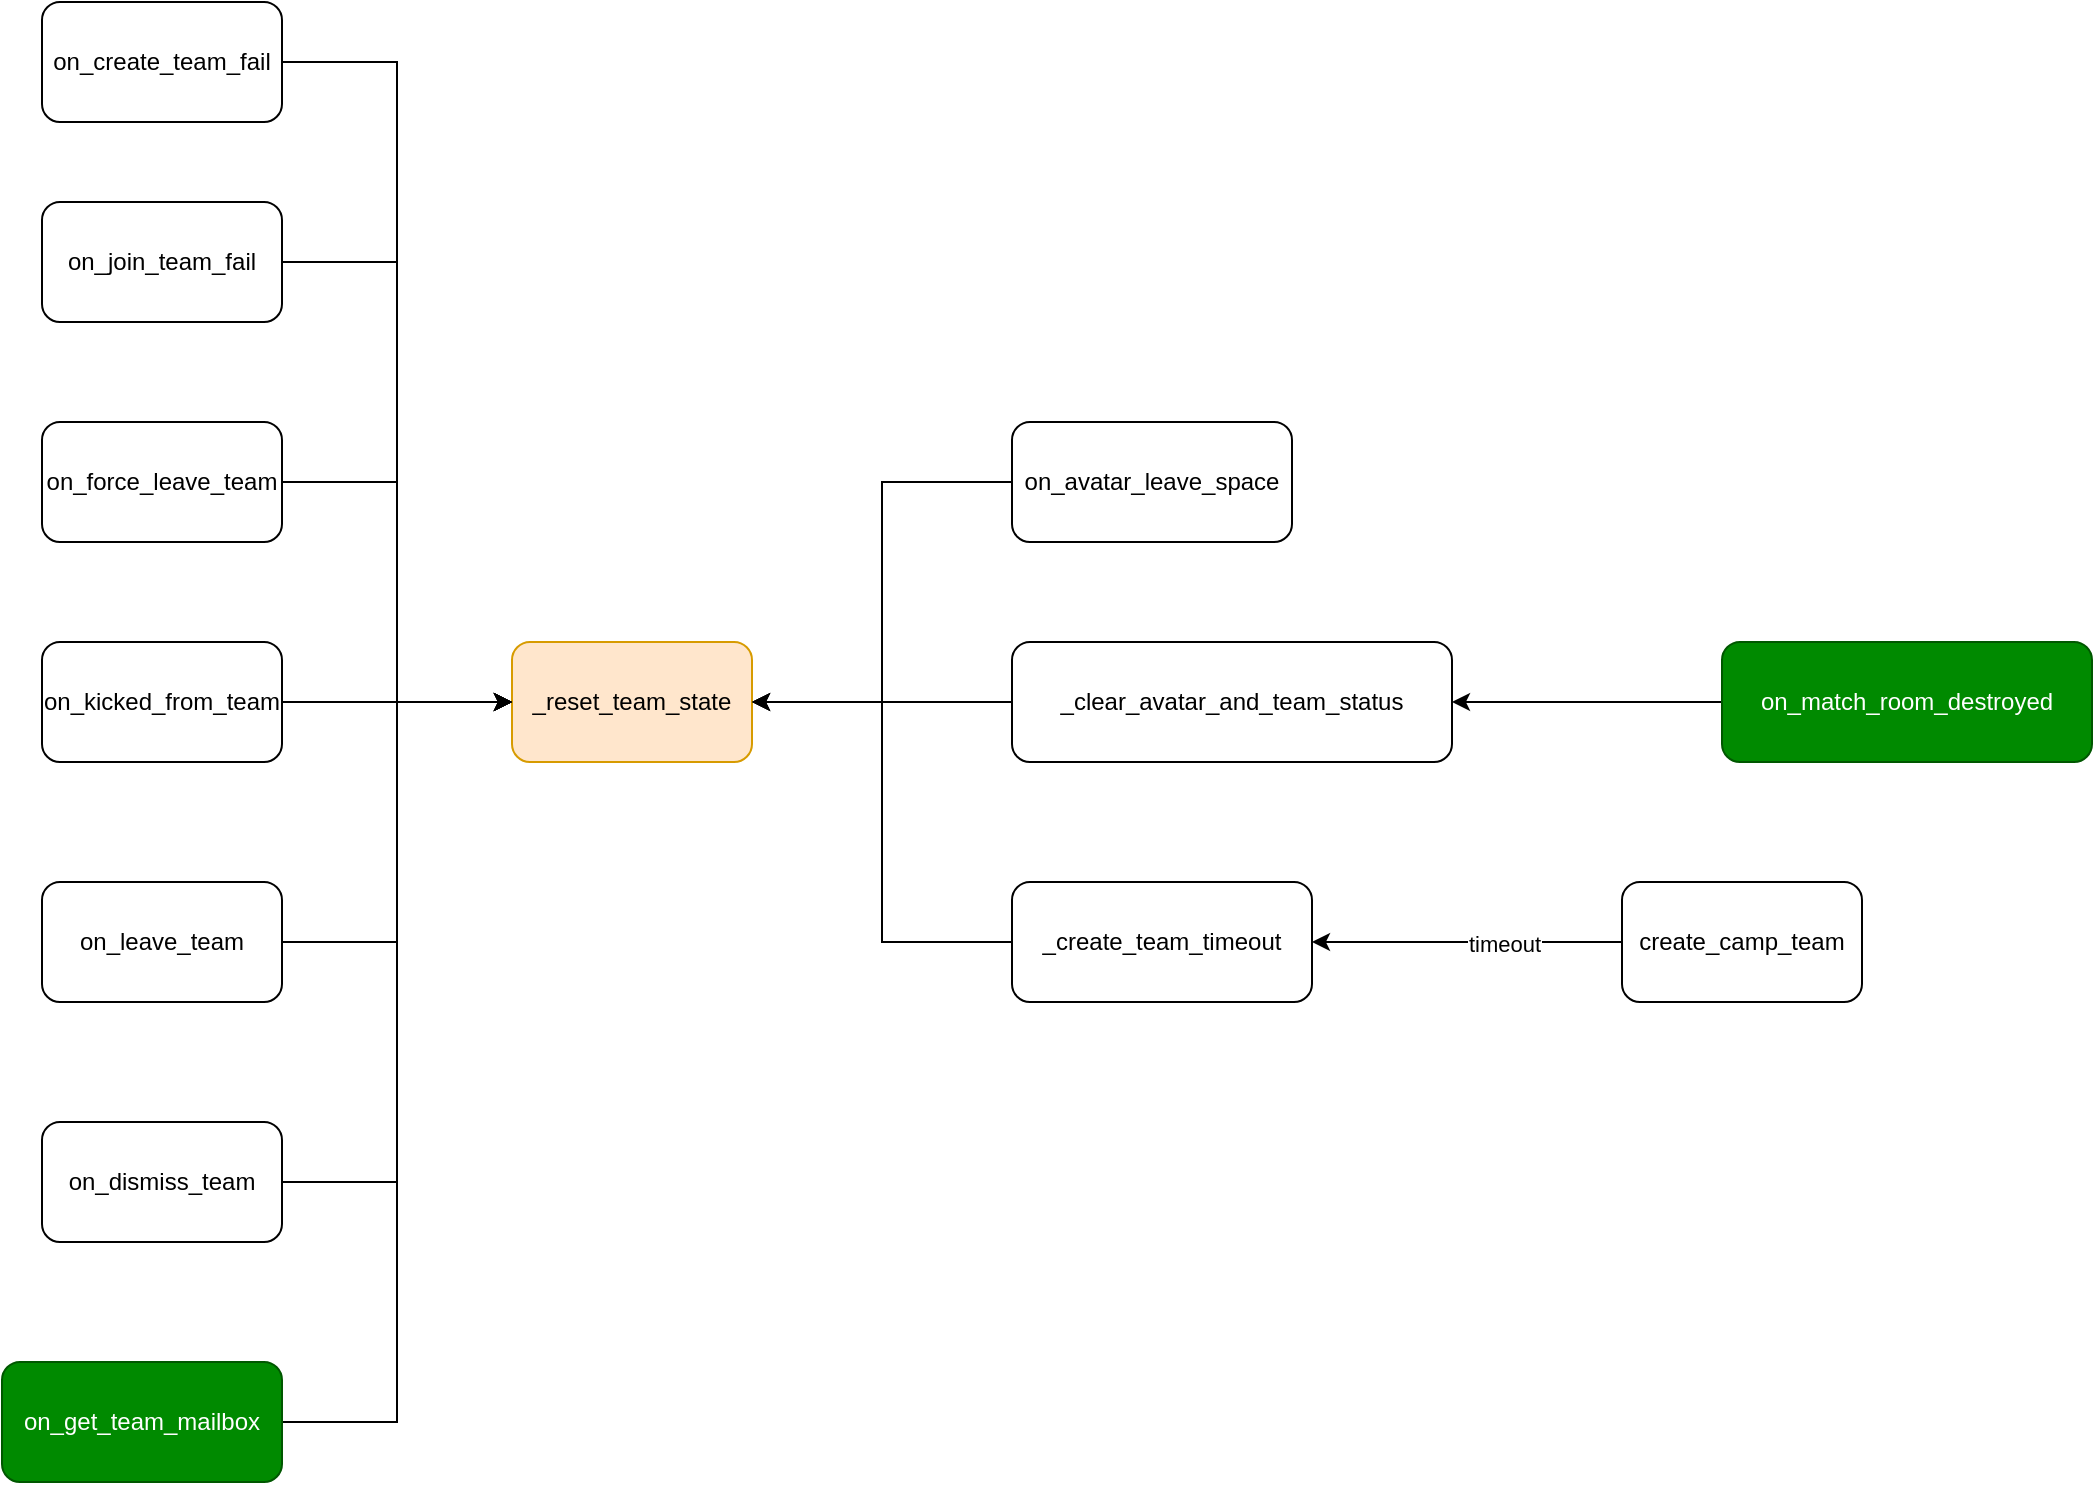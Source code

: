 <mxfile version="17.4.6" type="github">
  <diagram id="6a731a19-8d31-9384-78a2-239565b7b9f0" name="Page-1">
    <mxGraphModel dx="1038" dy="547" grid="1" gridSize="10" guides="1" tooltips="1" connect="1" arrows="1" fold="1" page="1" pageScale="1" pageWidth="1169" pageHeight="827" background="none" math="0" shadow="0">
      <root>
        <mxCell id="0" />
        <mxCell id="1" parent="0" />
        <mxCell id="iua-WSG0NIJ6FS4cd9hW-55" value="_reset_team_state" style="rounded=1;whiteSpace=wrap;html=1;fillColor=#ffe6cc;strokeColor=#d79b00;" parent="1" vertex="1">
          <mxGeometry x="275" y="450" width="120" height="60" as="geometry" />
        </mxCell>
        <mxCell id="8AyeUBVBM3FPb3Mo2Ogv-47" style="edgeStyle=orthogonalEdgeStyle;rounded=0;orthogonalLoop=1;jettySize=auto;html=1;entryX=1;entryY=0.5;entryDx=0;entryDy=0;" edge="1" parent="1" source="iua-WSG0NIJ6FS4cd9hW-57" target="iua-WSG0NIJ6FS4cd9hW-55">
          <mxGeometry relative="1" as="geometry" />
        </mxCell>
        <mxCell id="iua-WSG0NIJ6FS4cd9hW-57" value="_create_team_timeout" style="rounded=1;whiteSpace=wrap;html=1;" parent="1" vertex="1">
          <mxGeometry x="525" y="570" width="150" height="60" as="geometry" />
        </mxCell>
        <mxCell id="iua-WSG0NIJ6FS4cd9hW-61" style="edgeStyle=orthogonalEdgeStyle;rounded=0;orthogonalLoop=1;jettySize=auto;html=1;entryX=1;entryY=0.5;entryDx=0;entryDy=0;" parent="1" source="iua-WSG0NIJ6FS4cd9hW-60" target="iua-WSG0NIJ6FS4cd9hW-57" edge="1">
          <mxGeometry relative="1" as="geometry" />
        </mxCell>
        <mxCell id="iua-WSG0NIJ6FS4cd9hW-62" value="timeout" style="edgeLabel;html=1;align=center;verticalAlign=middle;resizable=0;points=[];" parent="iua-WSG0NIJ6FS4cd9hW-61" vertex="1" connectable="0">
          <mxGeometry x="-0.231" y="1" relative="1" as="geometry">
            <mxPoint as="offset" />
          </mxGeometry>
        </mxCell>
        <mxCell id="iua-WSG0NIJ6FS4cd9hW-60" value="create_camp_team" style="rounded=1;whiteSpace=wrap;html=1;" parent="1" vertex="1">
          <mxGeometry x="830" y="570" width="120" height="60" as="geometry" />
        </mxCell>
        <mxCell id="iua-WSG0NIJ6FS4cd9hW-70" style="edgeStyle=orthogonalEdgeStyle;rounded=0;orthogonalLoop=1;jettySize=auto;html=1;entryX=0;entryY=0.5;entryDx=0;entryDy=0;" parent="1" source="iua-WSG0NIJ6FS4cd9hW-64" target="iua-WSG0NIJ6FS4cd9hW-55" edge="1">
          <mxGeometry relative="1" as="geometry" />
        </mxCell>
        <mxCell id="iua-WSG0NIJ6FS4cd9hW-64" value="on_create_team_fail" style="rounded=1;whiteSpace=wrap;html=1;" parent="1" vertex="1">
          <mxGeometry x="40" y="130" width="120" height="60" as="geometry" />
        </mxCell>
        <mxCell id="iua-WSG0NIJ6FS4cd9hW-67" style="edgeStyle=orthogonalEdgeStyle;rounded=0;orthogonalLoop=1;jettySize=auto;html=1;entryX=0;entryY=0.5;entryDx=0;entryDy=0;" parent="1" source="iua-WSG0NIJ6FS4cd9hW-66" target="iua-WSG0NIJ6FS4cd9hW-55" edge="1">
          <mxGeometry relative="1" as="geometry" />
        </mxCell>
        <mxCell id="iua-WSG0NIJ6FS4cd9hW-66" value="on_join_team_fail" style="rounded=1;whiteSpace=wrap;html=1;" parent="1" vertex="1">
          <mxGeometry x="40" y="230" width="120" height="60" as="geometry" />
        </mxCell>
        <mxCell id="iua-WSG0NIJ6FS4cd9hW-69" style="edgeStyle=orthogonalEdgeStyle;rounded=0;orthogonalLoop=1;jettySize=auto;html=1;entryX=0;entryY=0.5;entryDx=0;entryDy=0;" parent="1" source="iua-WSG0NIJ6FS4cd9hW-68" target="iua-WSG0NIJ6FS4cd9hW-55" edge="1">
          <mxGeometry relative="1" as="geometry" />
        </mxCell>
        <mxCell id="iua-WSG0NIJ6FS4cd9hW-68" value="on_force_leave_team" style="rounded=1;whiteSpace=wrap;html=1;" parent="1" vertex="1">
          <mxGeometry x="40" y="340" width="120" height="60" as="geometry" />
        </mxCell>
        <mxCell id="iua-WSG0NIJ6FS4cd9hW-72" style="edgeStyle=orthogonalEdgeStyle;rounded=0;orthogonalLoop=1;jettySize=auto;html=1;entryX=0;entryY=0.5;entryDx=0;entryDy=0;" parent="1" source="iua-WSG0NIJ6FS4cd9hW-71" target="iua-WSG0NIJ6FS4cd9hW-55" edge="1">
          <mxGeometry relative="1" as="geometry" />
        </mxCell>
        <mxCell id="iua-WSG0NIJ6FS4cd9hW-71" value="on_kicked_from_team" style="rounded=1;whiteSpace=wrap;html=1;" parent="1" vertex="1">
          <mxGeometry x="40" y="450" width="120" height="60" as="geometry" />
        </mxCell>
        <mxCell id="iua-WSG0NIJ6FS4cd9hW-74" style="edgeStyle=orthogonalEdgeStyle;rounded=0;orthogonalLoop=1;jettySize=auto;html=1;entryX=0;entryY=0.5;entryDx=0;entryDy=0;" parent="1" source="iua-WSG0NIJ6FS4cd9hW-73" target="iua-WSG0NIJ6FS4cd9hW-55" edge="1">
          <mxGeometry relative="1" as="geometry" />
        </mxCell>
        <mxCell id="iua-WSG0NIJ6FS4cd9hW-73" value="on_leave_team" style="rounded=1;whiteSpace=wrap;html=1;" parent="1" vertex="1">
          <mxGeometry x="40" y="570" width="120" height="60" as="geometry" />
        </mxCell>
        <mxCell id="iua-WSG0NIJ6FS4cd9hW-76" style="edgeStyle=orthogonalEdgeStyle;rounded=0;orthogonalLoop=1;jettySize=auto;html=1;entryX=0;entryY=0.5;entryDx=0;entryDy=0;" parent="1" source="iua-WSG0NIJ6FS4cd9hW-75" target="iua-WSG0NIJ6FS4cd9hW-55" edge="1">
          <mxGeometry relative="1" as="geometry" />
        </mxCell>
        <mxCell id="iua-WSG0NIJ6FS4cd9hW-75" value="on_dismiss_team" style="rounded=1;whiteSpace=wrap;html=1;" parent="1" vertex="1">
          <mxGeometry x="40" y="690" width="120" height="60" as="geometry" />
        </mxCell>
        <mxCell id="iua-WSG0NIJ6FS4cd9hW-79" style="edgeStyle=orthogonalEdgeStyle;rounded=0;orthogonalLoop=1;jettySize=auto;html=1;entryX=0;entryY=0.5;entryDx=0;entryDy=0;" parent="1" source="iua-WSG0NIJ6FS4cd9hW-77" target="iua-WSG0NIJ6FS4cd9hW-55" edge="1">
          <mxGeometry relative="1" as="geometry" />
        </mxCell>
        <mxCell id="iua-WSG0NIJ6FS4cd9hW-77" value="on_get_team_mailbox" style="rounded=1;whiteSpace=wrap;html=1;fillColor=#008a00;fontColor=#ffffff;strokeColor=#005700;" parent="1" vertex="1">
          <mxGeometry x="20" y="810" width="140" height="60" as="geometry" />
        </mxCell>
        <mxCell id="iua-WSG0NIJ6FS4cd9hW-81" style="edgeStyle=orthogonalEdgeStyle;rounded=0;orthogonalLoop=1;jettySize=auto;html=1;entryX=1;entryY=0.5;entryDx=0;entryDy=0;" parent="1" source="iua-WSG0NIJ6FS4cd9hW-80" target="iua-WSG0NIJ6FS4cd9hW-55" edge="1">
          <mxGeometry relative="1" as="geometry" />
        </mxCell>
        <mxCell id="iua-WSG0NIJ6FS4cd9hW-80" value="on_avatar_leave_space" style="rounded=1;whiteSpace=wrap;html=1;" parent="1" vertex="1">
          <mxGeometry x="525" y="340" width="140" height="60" as="geometry" />
        </mxCell>
        <mxCell id="iua-WSG0NIJ6FS4cd9hW-83" style="edgeStyle=orthogonalEdgeStyle;rounded=0;orthogonalLoop=1;jettySize=auto;html=1;entryX=1;entryY=0.5;entryDx=0;entryDy=0;" parent="1" source="iua-WSG0NIJ6FS4cd9hW-82" target="iua-WSG0NIJ6FS4cd9hW-55" edge="1">
          <mxGeometry relative="1" as="geometry" />
        </mxCell>
        <mxCell id="iua-WSG0NIJ6FS4cd9hW-82" value="_clear_avatar_and_team_status" style="rounded=1;whiteSpace=wrap;html=1;" parent="1" vertex="1">
          <mxGeometry x="525" y="450" width="220" height="60" as="geometry" />
        </mxCell>
        <mxCell id="iua-WSG0NIJ6FS4cd9hW-87" style="edgeStyle=orthogonalEdgeStyle;rounded=0;orthogonalLoop=1;jettySize=auto;html=1;entryX=1;entryY=0.5;entryDx=0;entryDy=0;" parent="1" source="iua-WSG0NIJ6FS4cd9hW-84" target="iua-WSG0NIJ6FS4cd9hW-82" edge="1">
          <mxGeometry relative="1" as="geometry" />
        </mxCell>
        <mxCell id="iua-WSG0NIJ6FS4cd9hW-84" value="on_match_room_destroyed" style="rounded=1;whiteSpace=wrap;html=1;fillColor=#008a00;fontColor=#ffffff;strokeColor=#005700;" parent="1" vertex="1">
          <mxGeometry x="880" y="450" width="185" height="60" as="geometry" />
        </mxCell>
      </root>
    </mxGraphModel>
  </diagram>
</mxfile>
